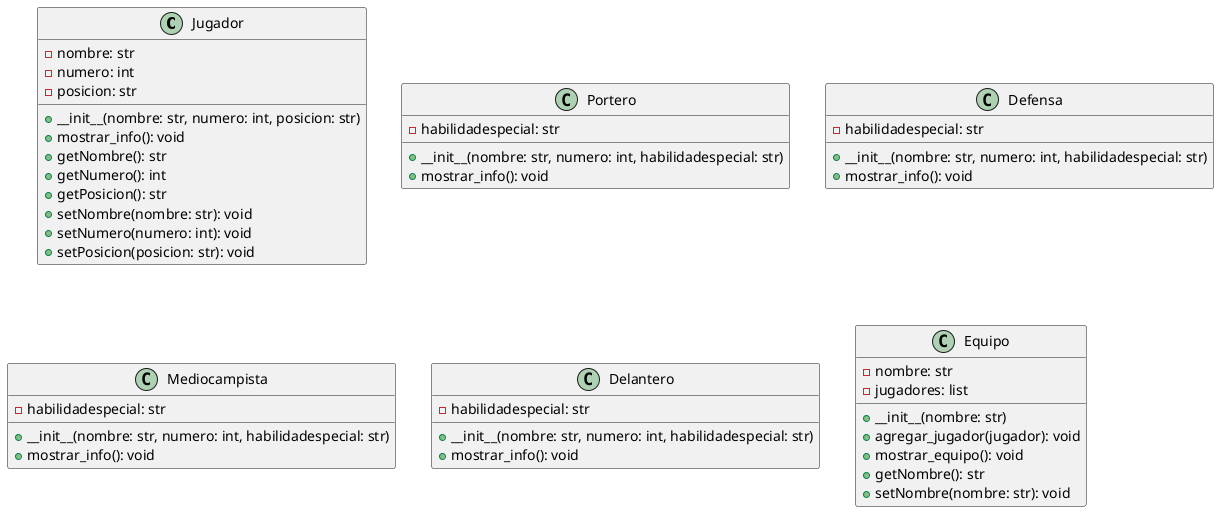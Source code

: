 @startuml ejercicio3

'efecutarlo con alt+d y aparecera el diagrama uml
class Jugador {
    - nombre: str
    - numero: int
    - posicion: str
    + __init__(nombre: str, numero: int, posicion: str)
    + mostrar_info(): void
    + getNombre(): str
    + getNumero(): int
    + getPosicion(): str
    + setNombre(nombre: str): void
    + setNumero(numero: int): void
    + setPosicion(posicion: str): void
}

class Portero {
    - habilidadespecial: str
    + __init__(nombre: str, numero: int, habilidadespecial: str)
    + mostrar_info(): void
}

class Defensa {
    - habilidadespecial: str
    + __init__(nombre: str, numero: int, habilidadespecial: str)
    + mostrar_info(): void
}

class Mediocampista {
    - habilidadespecial: str
    + __init__(nombre: str, numero: int, habilidadespecial: str)
    + mostrar_info(): void
}

class Delantero {
    - habilidadespecial: str
    + __init__(nombre: str, numero: int, habilidadespecial: str)
    + mostrar_info(): void
}

class Equipo {
    - nombre: str
    - jugadores: list
    + __init__(nombre: str)
    + agregar_jugador(jugador): void
    + mostrar_equipo(): void
    + getNombre(): str
    + setNombre(nombre: str): void
}



@enduml
